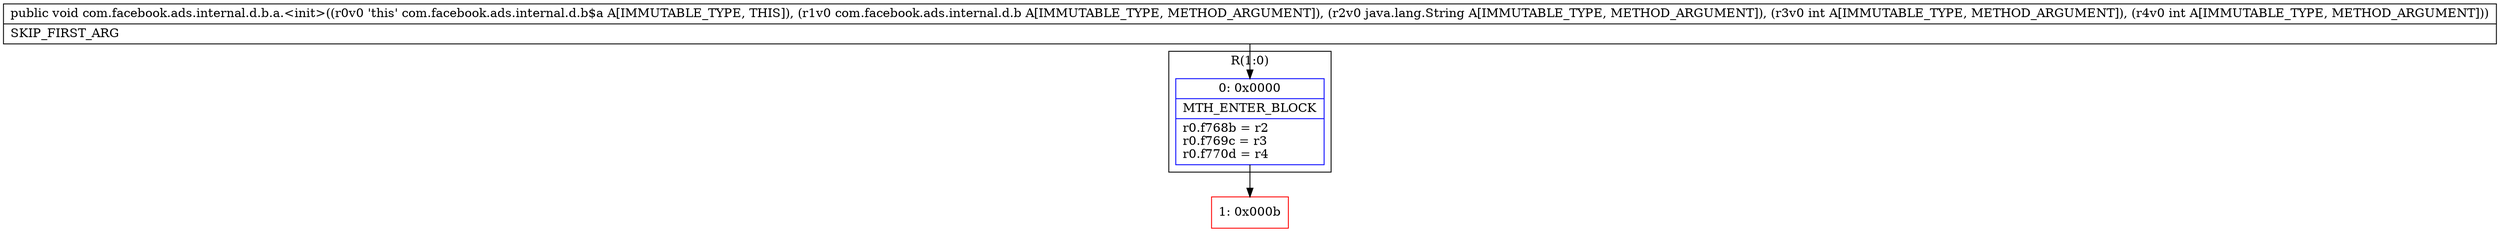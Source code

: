 digraph "CFG forcom.facebook.ads.internal.d.b.a.\<init\>(Lcom\/facebook\/ads\/internal\/d\/b;Ljava\/lang\/String;II)V" {
subgraph cluster_Region_2068295624 {
label = "R(1:0)";
node [shape=record,color=blue];
Node_0 [shape=record,label="{0\:\ 0x0000|MTH_ENTER_BLOCK\l|r0.f768b = r2\lr0.f769c = r3\lr0.f770d = r4\l}"];
}
Node_1 [shape=record,color=red,label="{1\:\ 0x000b}"];
MethodNode[shape=record,label="{public void com.facebook.ads.internal.d.b.a.\<init\>((r0v0 'this' com.facebook.ads.internal.d.b$a A[IMMUTABLE_TYPE, THIS]), (r1v0 com.facebook.ads.internal.d.b A[IMMUTABLE_TYPE, METHOD_ARGUMENT]), (r2v0 java.lang.String A[IMMUTABLE_TYPE, METHOD_ARGUMENT]), (r3v0 int A[IMMUTABLE_TYPE, METHOD_ARGUMENT]), (r4v0 int A[IMMUTABLE_TYPE, METHOD_ARGUMENT]))  | SKIP_FIRST_ARG\l}"];
MethodNode -> Node_0;
Node_0 -> Node_1;
}

